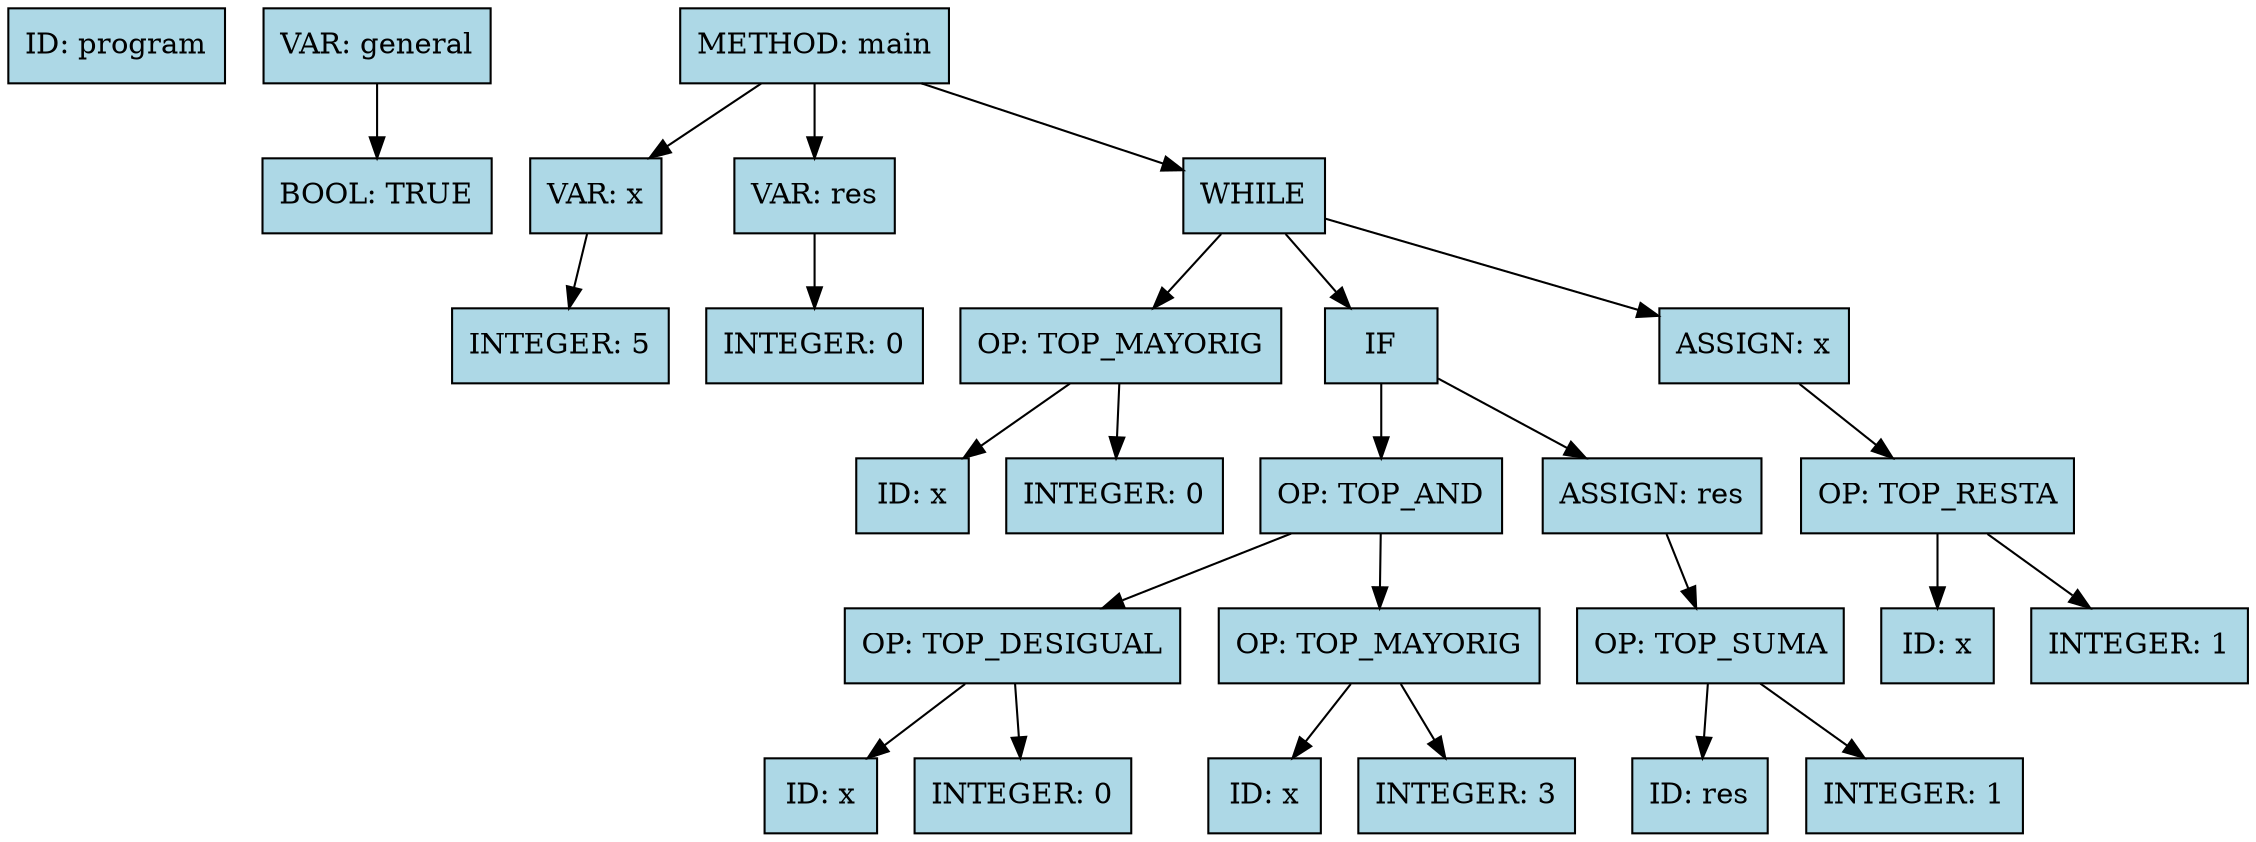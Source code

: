 digraph AST {
  rankdir=TB;
  node [shape=box, style=filled, fillcolor=lightblue];
  "n0" [label="ID: program"];
  "n1" [label="VAR: general"];
  "n2" [label="BOOL: TRUE"];
  "n1" -> "n2";
  "n3" [label="METHOD: main"];
  "n4" [label="VAR: x"];
  "n3" -> "n4";
  "n5" [label="INTEGER: 5"];
  "n4" -> "n5";
  "n6" [label="VAR: res"];
  "n3" -> "n6";
  "n7" [label="INTEGER: 0"];
  "n6" -> "n7";
  "n8" [label="WHILE"];
  "n3" -> "n8";
  "n9" [label="OP: TOP_MAYORIG"];
  "n8" -> "n9";
  "n10" [label="ID: x"];
  "n9" -> "n10";
  "n11" [label="INTEGER: 0"];
  "n9" -> "n11";
  "n12" [label="IF"];
  "n8" -> "n12";
  "n13" [label="OP: TOP_AND"];
  "n12" -> "n13";
  "n14" [label="OP: TOP_DESIGUAL"];
  "n13" -> "n14";
  "n15" [label="ID: x"];
  "n14" -> "n15";
  "n16" [label="INTEGER: 0"];
  "n14" -> "n16";
  "n17" [label="OP: TOP_MAYORIG"];
  "n13" -> "n17";
  "n18" [label="ID: x"];
  "n17" -> "n18";
  "n19" [label="INTEGER: 3"];
  "n17" -> "n19";
  "n20" [label="ASSIGN: res"];
  "n12" -> "n20";
  "n21" [label="OP: TOP_SUMA"];
  "n20" -> "n21";
  "n22" [label="ID: res"];
  "n21" -> "n22";
  "n23" [label="INTEGER: 1"];
  "n21" -> "n23";
  "n24" [label="ASSIGN: x"];
  "n8" -> "n24";
  "n25" [label="OP: TOP_RESTA"];
  "n24" -> "n25";
  "n26" [label="ID: x"];
  "n25" -> "n26";
  "n27" [label="INTEGER: 1"];
  "n25" -> "n27";
}
